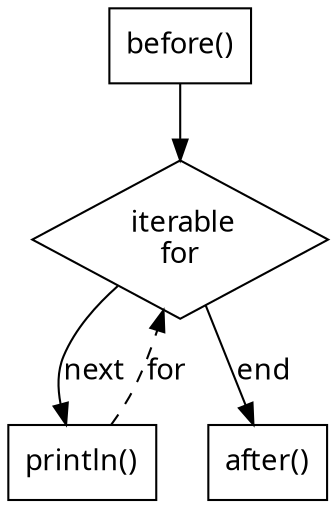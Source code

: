 digraph G_4 {
  node [
    shape = rect;
    fontname = "Handlee";
  ]
  edge [
    fontname = "Handlee";
  ]
  bgcolor = transparent;
  fontname = "Handlee";
  compound = true;
  s_80_2 [
    class = "methodInvocation";
    label = "before()";
    fillcolor = white;
    style = filled;
  ];
  for_81 [
    class = "enhancedFor";
    label = " iterable\nfor";
    fillcolor = white;
    shape = diamond;
    style = filled;
  ];
  s_82_2 [
    class = "methodInvocation";
    label = "println()";
    fillcolor = white;
    style = filled;
  ];
  s_84_2 [
    class = "methodInvocation";
    label = "after()";
    fillcolor = white;
    style = filled;
  ];
  s_82_2 -> for_81 [
    label="for";
    style = dashed;
  ];
  s_80_2 -> for_81;
  for_81 -> s_84_2 [
    label="end";
  ];
  for_81 -> s_82_2 [
    label="next";
  ];

}

